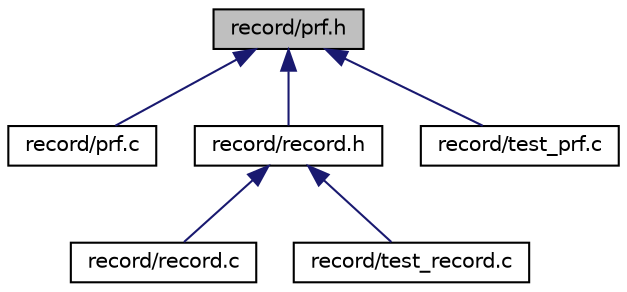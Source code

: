 digraph "record/prf.h"
{
  edge [fontname="Helvetica",fontsize="10",labelfontname="Helvetica",labelfontsize="10"];
  node [fontname="Helvetica",fontsize="10",shape=record];
  Node1 [label="record/prf.h",height=0.2,width=0.4,color="black", fillcolor="grey75", style="filled" fontcolor="black"];
  Node1 -> Node2 [dir="back",color="midnightblue",fontsize="10",style="solid"];
  Node2 [label="record/prf.c",height=0.2,width=0.4,color="black", fillcolor="white", style="filled",URL="$prf_8c.html",tooltip="This file is to implement the prf. "];
  Node1 -> Node3 [dir="back",color="midnightblue",fontsize="10",style="solid"];
  Node3 [label="record/record.h",height=0.2,width=0.4,color="black", fillcolor="white", style="filled",URL="$record_8h.html"];
  Node3 -> Node4 [dir="back",color="midnightblue",fontsize="10",style="solid"];
  Node4 [label="record/record.c",height=0.2,width=0.4,color="black", fillcolor="white", style="filled",URL="$record_8c.html",tooltip="This file is to implement the functions to manipulate the modification record. "];
  Node3 -> Node5 [dir="back",color="midnightblue",fontsize="10",style="solid"];
  Node5 [label="record/test_record.c",height=0.2,width=0.4,color="black", fillcolor="white", style="filled",URL="$test__record_8c.html",tooltip="This file is a test application for the modification record. "];
  Node1 -> Node6 [dir="back",color="midnightblue",fontsize="10",style="solid"];
  Node6 [label="record/test_prf.c",height=0.2,width=0.4,color="black", fillcolor="white", style="filled",URL="$test__prf_8c.html",tooltip="This file is to test prf functions. "];
}

